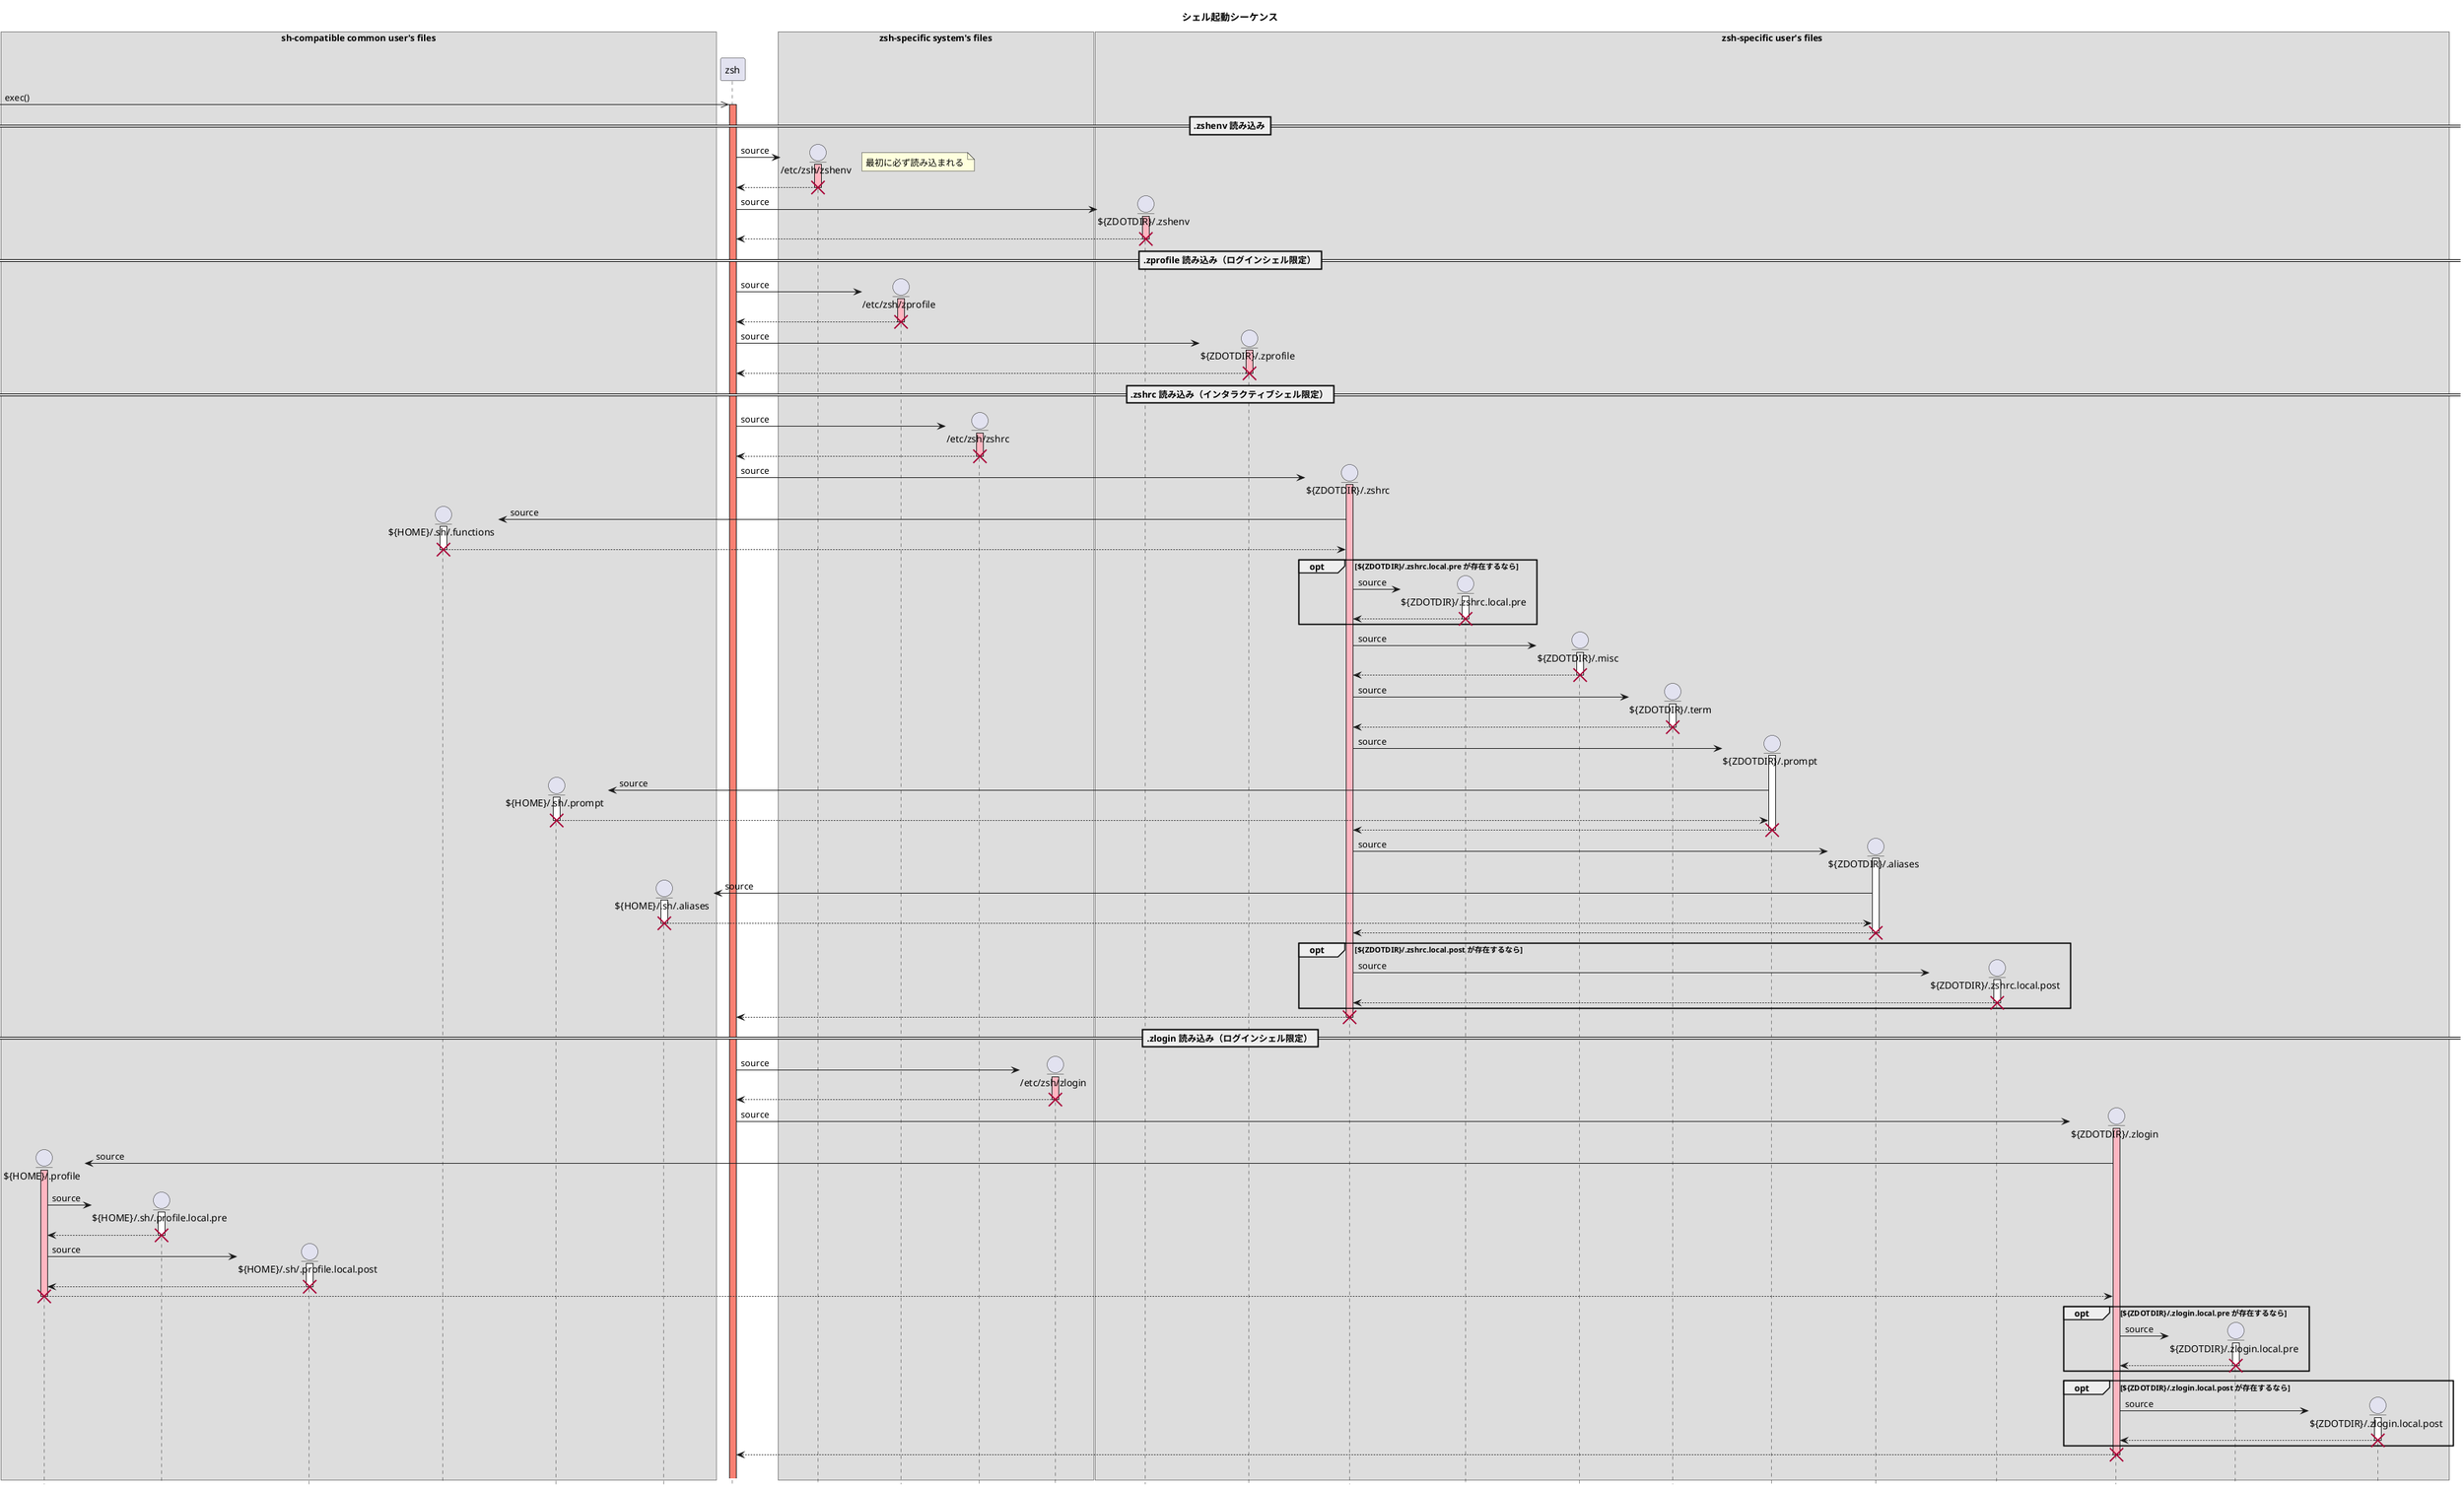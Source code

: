 @startuml seq.png
title シェル起動シーケンス
hide footbox

box "sh-compatible common user's files"
	entity "${HOME}/.profile"                as .profile
	entity "${HOME}/.sh/.profile.local.pre"  as .sh_.profile.local.pre
	entity "${HOME}/.sh/.profile.local.post" as .sh_.profile.local.post
	entity "${HOME}/.sh/.functions"          as .sh_.functions
	entity "${HOME}/.sh/.prompt"             as .sh_.prompt
	entity "${HOME}/.sh/.aliases"            as .sh_.aliases
end box

participant zsh

box "zsh-specific system's files"
	entity "/etc/zsh/zshenv"   as etc.zshenv
	entity "/etc/zsh/zprofile" as etc.zprofile
	entity "/etc/zsh/zshrc"    as etc.zshrc
	entity "/etc/zsh/zlogin"   as etc.zlogin
end box

box "zsh-specific user's files"
	entity "${ZDOTDIR}/.zshenv"            as zdotdir.zshenv
	entity "${ZDOTDIR}/.zprofile"          as zdotdir.zprofile
	entity "${ZDOTDIR}/.zshrc"             as zdotdir.zshrc
	entity "${ZDOTDIR}/.zshrc.local.pre"   as zdotdir.zshrc.local.pre
	entity "${ZDOTDIR}/.misc"              as zdotdir.misc
	entity "${ZDOTDIR}/.term"              as zdotdir.term
	entity "${ZDOTDIR}/.prompt"            as zdotdir.prompt
	entity "${ZDOTDIR}/.aliases"           as zdotdir.aliases
	entity "${ZDOTDIR}/.zshrc.local.post"  as zdotdir.zshrc.local.post
	entity "${ZDOTDIR}/.zlogin"            as zdotdir.zlogin
	entity "${ZDOTDIR}/.zlogin.local.pre"  as zdotdir.zlogin.local.pre
	entity "${ZDOTDIR}/.zlogin.local.post" as zdotdir.zlogin.local.post
end box

[->> zsh : exec()
activate zsh #Salmon

== .zshenv 読み込み==

create etc.zshenv
zsh ->  etc.zshenv : source
note right : 最初に必ず読み込まれる
activate   etc.zshenv #LightPink
zsh <-- etc.zshenv
deactivate etc.zshenv
destroy etc.zshenv

create zdotdir.zshenv
zsh ->  zdotdir.zshenv : source
activate   zdotdir.zshenv #LightPink
zsh <-- zdotdir.zshenv
deactivate zdotdir.zshenv
destroy zdotdir.zshenv

== .zprofile 読み込み（ログインシェル限定）==

create etc.zprofile
zsh ->  etc.zprofile : source
activate   etc.zprofile #LightPink
zsh <-- etc.zprofile
deactivate etc.zprofile
destroy etc.zprofile

create zdotdir.zprofile
zsh ->  zdotdir.zprofile : source
activate   zdotdir.zprofile #LightPink
zsh <-- zdotdir.zprofile
deactivate zdotdir.zprofile
destroy zdotdir.zprofile

== .zshrc 読み込み（インタラクティブシェル限定）==

create etc.zshrc
zsh ->  etc.zshrc : source
activate   etc.zshrc #LightPink
zsh <-- etc.zshrc
deactivate etc.zshrc
destroy etc.zshrc

create zdotdir.zshrc
zsh -> zdotdir.zshrc : source
activate zdotdir.zshrc #LightPink

	create .sh_.functions
	zdotdir.zshrc ->  .sh_.functions : source
	activate   .sh_.functions
	zdotdir.zshrc <-- .sh_.functions
	deactivate .sh_.functions
	destroy .sh_.functions

	opt ${ZDOTDIR}/.zshrc.local.pre が存在するなら
		create zdotdir.zshrc.local.pre
		zdotdir.zshrc ->  zdotdir.zshrc.local.pre : source
		activate   zdotdir.zshrc.local.pre
		zdotdir.zshrc <-- zdotdir.zshrc.local.pre
		deactivate zdotdir.zshrc.local.pre
		destroy zdotdir.zshrc.local.pre
	end

	create zdotdir.misc
	zdotdir.zshrc ->  zdotdir.misc : source
	activate   zdotdir.misc
	zdotdir.zshrc <-- zdotdir.misc
	deactivate zdotdir.misc
	destroy zdotdir.misc

	create zdotdir.term
	zdotdir.zshrc ->  zdotdir.term : source
	activate   zdotdir.term
	zdotdir.zshrc <-- zdotdir.term
	deactivate zdotdir.term
	destroy zdotdir.term

	create zdotdir.prompt
	zdotdir.zshrc ->  zdotdir.prompt : source
	activate   zdotdir.prompt
		create .sh_.prompt
		zdotdir.prompt ->  .sh_.prompt : source
		activate   .sh_.prompt
		zdotdir.prompt <-- .sh_.prompt
		deactivate .sh_.prompt
		destroy .sh_.prompt
	zdotdir.zshrc <-- zdotdir.prompt
	deactivate zdotdir.prompt
	destroy zdotdir.prompt

	create zdotdir.aliases
	zdotdir.zshrc ->  zdotdir.aliases : source
	activate   zdotdir.aliases
		create .sh_.aliases
		zdotdir.aliases ->  .sh_.aliases : source
		activate   .sh_.aliases
		zdotdir.aliases <-- .sh_.aliases
		deactivate .sh_.aliases
		destroy .sh_.aliases
	zdotdir.zshrc <-- zdotdir.aliases
	deactivate zdotdir.aliases
	destroy zdotdir.aliases

	opt ${ZDOTDIR}/.zshrc.local.post が存在するなら
		create zdotdir.zshrc.local.post
		zdotdir.zshrc ->  zdotdir.zshrc.local.post : source
		activate   zdotdir.zshrc.local.post
		zdotdir.zshrc <-- zdotdir.zshrc.local.post
		deactivate zdotdir.zshrc.local.post
		destroy zdotdir.zshrc.local.post
	end

zsh <-- zdotdir.zshrc
deactivate zdotdir.zshrc
destroy zdotdir.zshrc

== .zlogin 読み込み（ログインシェル限定）==

create etc.zlogin
zsh ->  etc.zlogin : source
activate   etc.zlogin #LightPink
zsh <-- etc.zlogin
deactivate etc.zlogin
destroy etc.zlogin

create zdotdir.zlogin
zsh -> zdotdir.zlogin : source
activate zdotdir.zlogin #LightPink

	create .profile
	zdotdir.zlogin ->  .profile : source
	activate   .profile #LightPink
		create .sh_.profile.local.pre
		.profile ->  .sh_.profile.local.pre : source
		activate   .sh_.profile.local.pre
		.profile <-- .sh_.profile.local.pre
		deactivate .sh_.profile.local.pre
		destroy .sh_.profile.local.pre

		create .sh_.profile.local.post
		.profile ->  .sh_.profile.local.post : source
		activate   .sh_.profile.local.post
		.profile <-- .sh_.profile.local.post
		deactivate .sh_.profile.local.post
		destroy .sh_.profile.local.post
	zdotdir.zlogin <-- .profile
	deactivate .profile
	destroy .profile

	opt ${ZDOTDIR}/.zlogin.local.pre が存在するなら
		create zdotdir.zlogin.local.pre
		zdotdir.zlogin ->  zdotdir.zlogin.local.pre : source
		activate   zdotdir.zlogin.local.pre
		zdotdir.zlogin <-- zdotdir.zlogin.local.pre
		deactivate zdotdir.zlogin.local.pre
		destroy zdotdir.zlogin.local.pre
	end

	opt ${ZDOTDIR}/.zlogin.local.post が存在するなら
		create zdotdir.zlogin.local.post
		zdotdir.zlogin ->  zdotdir.zlogin.local.post : source
		activate   zdotdir.zlogin.local.post
		zdotdir.zlogin <-- zdotdir.zlogin.local.post
		deactivate zdotdir.zlogin.local.post
		destroy zdotdir.zlogin.local.post
	end

zsh <-- zdotdir.zlogin
deactivate zdotdir.zlogin
destroy zdotdir.zlogin
|||

@enduml
